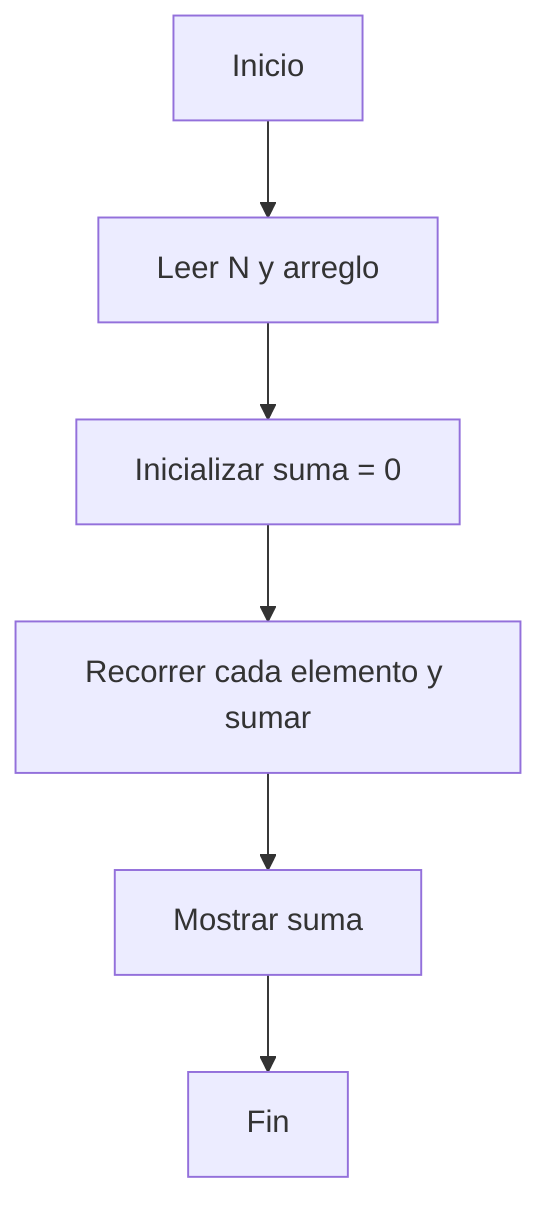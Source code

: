 flowchart TD
  A[Inicio] --> B[Leer N y arreglo]  
  B --> C[Inicializar suma = 0]  
  C --> D[Recorrer cada elemento y sumar]  
  D --> E[Mostrar suma]  
  E --> F[Fin]